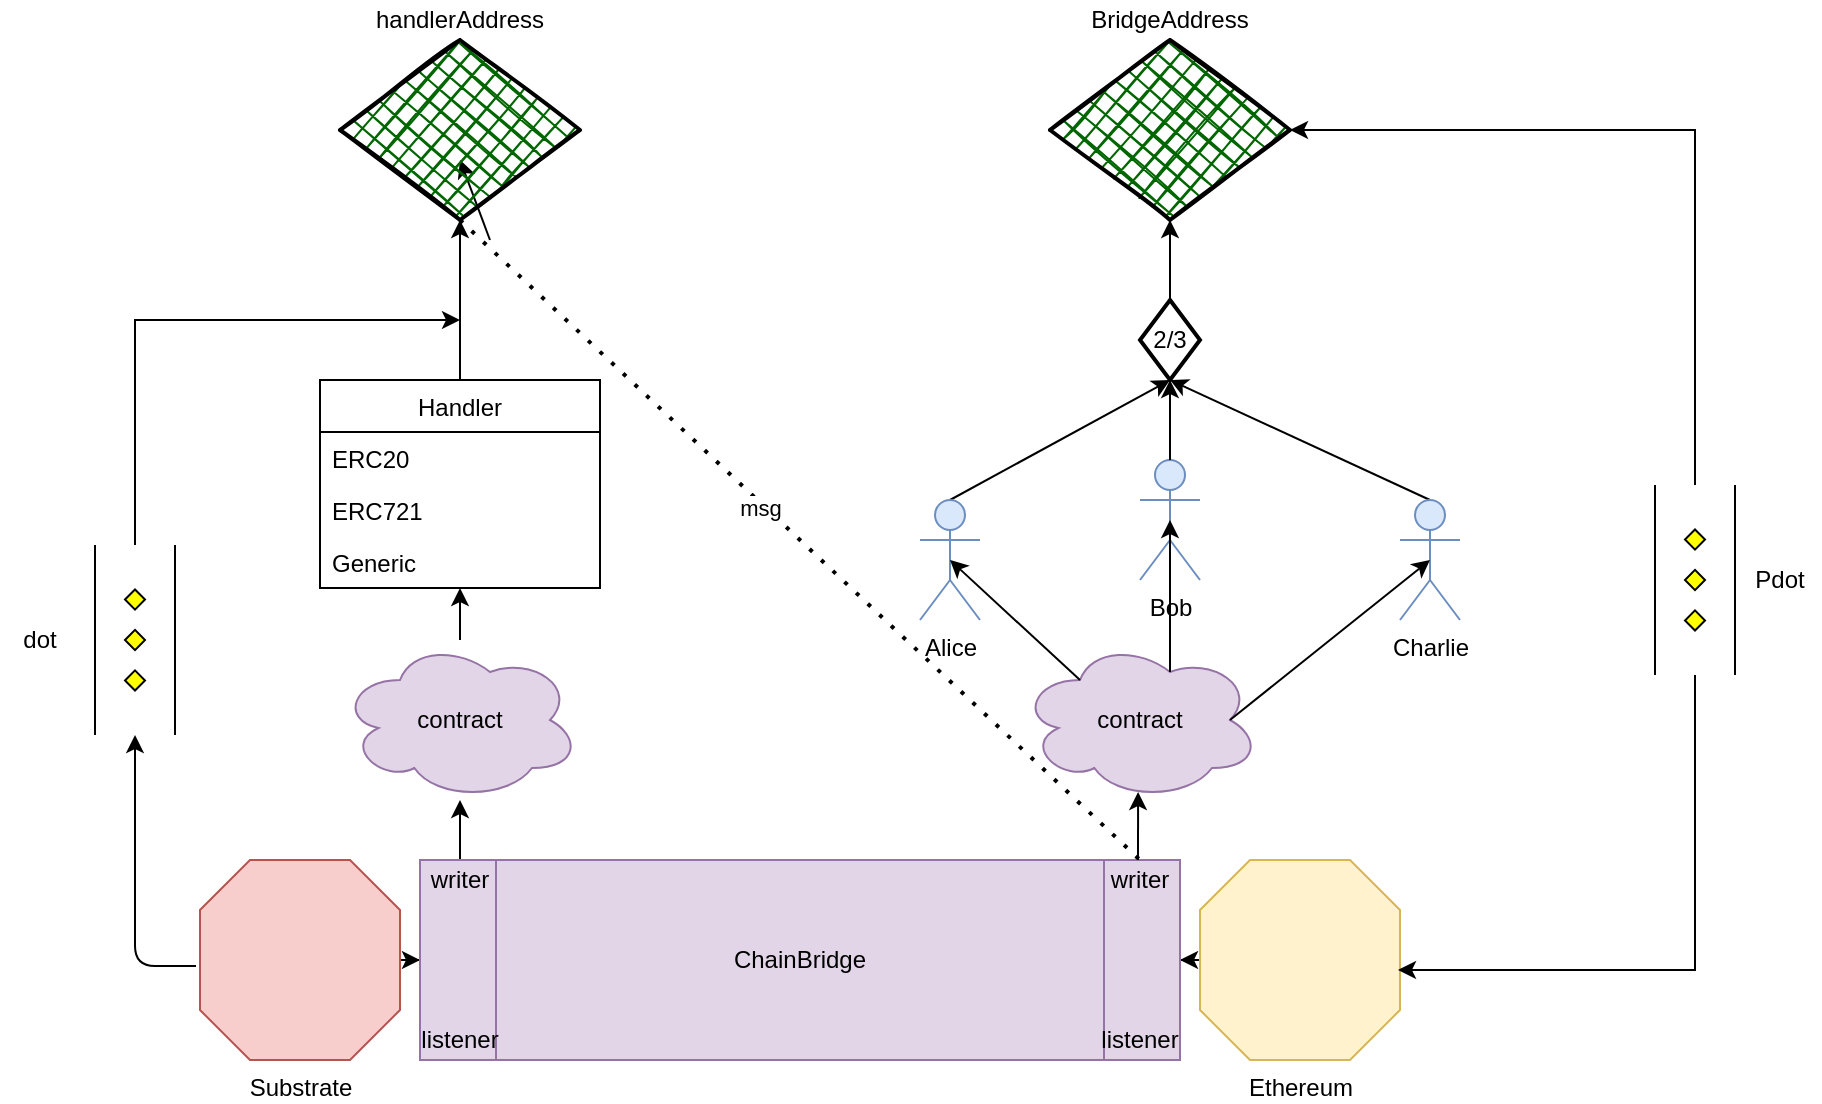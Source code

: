 <mxfile version="14.2.9" type="github">
  <diagram id="FsBnhK845jlbX4Msylgf" name="第 1 页">
    <mxGraphModel dx="1218" dy="1900" grid="1" gridSize="10" guides="1" tooltips="1" connect="1" arrows="1" fold="1" page="1" pageScale="1" pageWidth="827" pageHeight="1169" math="0" shadow="0">
      <root>
        <mxCell id="0" />
        <mxCell id="1" parent="0" />
        <mxCell id="9bFpNnPxpqLzh7gp7WBU-1" value="" style="edgeStyle=orthogonalEdgeStyle;rounded=0;orthogonalLoop=1;jettySize=auto;html=1;" parent="1" source="9bFpNnPxpqLzh7gp7WBU-2" target="9bFpNnPxpqLzh7gp7WBU-6" edge="1">
          <mxGeometry relative="1" as="geometry" />
        </mxCell>
        <mxCell id="9bFpNnPxpqLzh7gp7WBU-2" value="Substrate" style="verticalLabelPosition=bottom;verticalAlign=top;html=1;shape=mxgraph.basic.polygon;polyCoords=[[0.25,0],[0.75,0],[1,0.25],[1,0.75],[0.75,1],[0.25,1],[0,0.75],[0,0.25]];polyline=0;fillColor=#f8cecc;strokeColor=#b85450;" parent="1" vertex="1">
          <mxGeometry x="120" y="350" width="100" height="100" as="geometry" />
        </mxCell>
        <mxCell id="9bFpNnPxpqLzh7gp7WBU-3" value="" style="edgeStyle=orthogonalEdgeStyle;rounded=0;orthogonalLoop=1;jettySize=auto;html=1;" parent="1" source="9bFpNnPxpqLzh7gp7WBU-4" target="9bFpNnPxpqLzh7gp7WBU-6" edge="1">
          <mxGeometry relative="1" as="geometry" />
        </mxCell>
        <mxCell id="9bFpNnPxpqLzh7gp7WBU-4" value="Ethereum" style="verticalLabelPosition=bottom;verticalAlign=top;html=1;shape=mxgraph.basic.polygon;polyCoords=[[0.25,0],[0.75,0],[1,0.25],[1,0.75],[0.75,1],[0.25,1],[0,0.75],[0,0.25]];polyline=0;fillColor=#fff2cc;strokeColor=#d6b656;" parent="1" vertex="1">
          <mxGeometry x="620" y="350" width="100" height="100" as="geometry" />
        </mxCell>
        <mxCell id="9bFpNnPxpqLzh7gp7WBU-5" value="" style="rounded=0;orthogonalLoop=1;jettySize=auto;html=1;exitX=0.5;exitY=1;exitDx=0;exitDy=0;" parent="1" source="9bFpNnPxpqLzh7gp7WBU-7" target="9bFpNnPxpqLzh7gp7WBU-11" edge="1">
          <mxGeometry relative="1" as="geometry" />
        </mxCell>
        <mxCell id="9bFpNnPxpqLzh7gp7WBU-6" value="ChainBridge" style="shape=process;whiteSpace=wrap;html=1;backgroundOutline=1;fillColor=#e1d5e7;strokeColor=#9673a6;" parent="1" vertex="1">
          <mxGeometry x="230" y="350" width="380" height="100" as="geometry" />
        </mxCell>
        <mxCell id="9bFpNnPxpqLzh7gp7WBU-7" value="listener" style="text;html=1;strokeColor=none;fillColor=none;align=center;verticalAlign=middle;whiteSpace=wrap;rounded=0;" parent="1" vertex="1">
          <mxGeometry x="230" y="430" width="40" height="20" as="geometry" />
        </mxCell>
        <mxCell id="9bFpNnPxpqLzh7gp7WBU-8" value="listener" style="text;html=1;strokeColor=none;fillColor=none;align=center;verticalAlign=middle;whiteSpace=wrap;rounded=0;" parent="1" vertex="1">
          <mxGeometry x="570" y="430" width="40" height="20" as="geometry" />
        </mxCell>
        <mxCell id="9bFpNnPxpqLzh7gp7WBU-9" value="writer" style="text;html=1;strokeColor=none;fillColor=none;align=center;verticalAlign=middle;whiteSpace=wrap;rounded=0;" parent="1" vertex="1">
          <mxGeometry x="230" y="350" width="40" height="20" as="geometry" />
        </mxCell>
        <mxCell id="9bFpNnPxpqLzh7gp7WBU-10" value="writer" style="text;html=1;strokeColor=none;fillColor=none;align=center;verticalAlign=middle;whiteSpace=wrap;rounded=0;" parent="1" vertex="1">
          <mxGeometry x="570" y="350" width="40" height="20" as="geometry" />
        </mxCell>
        <mxCell id="9bFpNnPxpqLzh7gp7WBU-39" value="" style="edgeStyle=orthogonalEdgeStyle;rounded=0;orthogonalLoop=1;jettySize=auto;html=1;exitX=0.5;exitY=0;exitDx=0;exitDy=0;" parent="1" source="9bFpNnPxpqLzh7gp7WBU-70" target="9bFpNnPxpqLzh7gp7WBU-32" edge="1">
          <mxGeometry relative="1" as="geometry">
            <mxPoint x="250" y="120" as="sourcePoint" />
          </mxGeometry>
        </mxCell>
        <mxCell id="9bFpNnPxpqLzh7gp7WBU-11" value="contract" style="ellipse;shape=cloud;whiteSpace=wrap;html=1;strokeColor=#9673a6;fillColor=#e1d5e7;" parent="1" vertex="1">
          <mxGeometry x="190" y="240" width="120" height="80" as="geometry" />
        </mxCell>
        <mxCell id="9bFpNnPxpqLzh7gp7WBU-12" value="contract" style="ellipse;shape=cloud;whiteSpace=wrap;html=1;strokeColor=#9673a6;fillColor=#e1d5e7;" parent="1" vertex="1">
          <mxGeometry x="530" y="240" width="120" height="80" as="geometry" />
        </mxCell>
        <mxCell id="9bFpNnPxpqLzh7gp7WBU-13" value="" style="rounded=0;orthogonalLoop=1;jettySize=auto;html=1;entryX=0.492;entryY=0.95;entryDx=0;entryDy=0;entryPerimeter=0;" parent="1" target="9bFpNnPxpqLzh7gp7WBU-12" edge="1">
          <mxGeometry relative="1" as="geometry">
            <mxPoint x="589" y="350" as="sourcePoint" />
            <mxPoint x="589.5" y="260" as="targetPoint" />
          </mxGeometry>
        </mxCell>
        <mxCell id="9bFpNnPxpqLzh7gp7WBU-14" style="edgeStyle=none;rounded=0;orthogonalLoop=1;jettySize=auto;html=1;exitX=0.5;exitY=0;exitDx=0;exitDy=0;exitPerimeter=0;entryX=0.5;entryY=1;entryDx=0;entryDy=0;entryPerimeter=0;" parent="1" edge="1">
          <mxGeometry relative="1" as="geometry">
            <mxPoint x="250" as="targetPoint" />
            <mxPoint x="265" y="40" as="sourcePoint" />
          </mxGeometry>
        </mxCell>
        <mxCell id="9bFpNnPxpqLzh7gp7WBU-17" style="edgeStyle=none;rounded=0;orthogonalLoop=1;jettySize=auto;html=1;exitX=0.5;exitY=0;exitDx=0;exitDy=0;exitPerimeter=0;entryX=0.5;entryY=1;entryDx=0;entryDy=0;entryPerimeter=0;" parent="1" edge="1">
          <mxGeometry relative="1" as="geometry">
            <mxPoint x="398" y="60" as="sourcePoint" />
          </mxGeometry>
        </mxCell>
        <mxCell id="9bFpNnPxpqLzh7gp7WBU-20" style="edgeStyle=none;rounded=0;orthogonalLoop=1;jettySize=auto;html=1;exitX=0.5;exitY=0;exitDx=0;exitDy=0;exitPerimeter=0;entryX=0.5;entryY=1;entryDx=0;entryDy=0;entryPerimeter=0;" parent="1" edge="1">
          <mxGeometry relative="1" as="geometry">
            <mxPoint x="145" y="60" as="sourcePoint" />
          </mxGeometry>
        </mxCell>
        <mxCell id="9bFpNnPxpqLzh7gp7WBU-24" value="Bob" style="shape=umlActor;verticalLabelPosition=bottom;verticalAlign=top;html=1;outlineConnect=0;fillColor=#dae8fc;strokeColor=#6c8ebf;" parent="1" vertex="1">
          <mxGeometry x="590" y="150" width="30" height="60" as="geometry" />
        </mxCell>
        <mxCell id="9bFpNnPxpqLzh7gp7WBU-25" style="edgeStyle=none;rounded=0;orthogonalLoop=1;jettySize=auto;html=1;exitX=0.5;exitY=0;exitDx=0;exitDy=0;exitPerimeter=0;entryX=0.5;entryY=1;entryDx=0;entryDy=0;entryPerimeter=0;" parent="1" source="9bFpNnPxpqLzh7gp7WBU-26" target="9bFpNnPxpqLzh7gp7WBU-37" edge="1">
          <mxGeometry relative="1" as="geometry" />
        </mxCell>
        <mxCell id="9bFpNnPxpqLzh7gp7WBU-26" value="Charlie" style="shape=umlActor;verticalLabelPosition=bottom;verticalAlign=top;html=1;outlineConnect=0;fillColor=#dae8fc;strokeColor=#6c8ebf;" parent="1" vertex="1">
          <mxGeometry x="720" y="170" width="30" height="60" as="geometry" />
        </mxCell>
        <mxCell id="9bFpNnPxpqLzh7gp7WBU-27" style="edgeStyle=none;rounded=0;orthogonalLoop=1;jettySize=auto;html=1;exitX=0.5;exitY=0;exitDx=0;exitDy=0;exitPerimeter=0;entryX=0.5;entryY=1;entryDx=0;entryDy=0;entryPerimeter=0;" parent="1" source="9bFpNnPxpqLzh7gp7WBU-28" target="9bFpNnPxpqLzh7gp7WBU-37" edge="1">
          <mxGeometry relative="1" as="geometry" />
        </mxCell>
        <mxCell id="9bFpNnPxpqLzh7gp7WBU-28" value="Alice" style="shape=umlActor;verticalLabelPosition=bottom;verticalAlign=top;html=1;outlineConnect=0;fillColor=#dae8fc;strokeColor=#6c8ebf;" parent="1" vertex="1">
          <mxGeometry x="480" y="170" width="30" height="60" as="geometry" />
        </mxCell>
        <mxCell id="9bFpNnPxpqLzh7gp7WBU-29" value="" style="endArrow=classic;html=1;exitX=0.25;exitY=0.25;exitDx=0;exitDy=0;exitPerimeter=0;entryX=0.5;entryY=0.5;entryDx=0;entryDy=0;entryPerimeter=0;" parent="1" source="9bFpNnPxpqLzh7gp7WBU-12" target="9bFpNnPxpqLzh7gp7WBU-28" edge="1">
          <mxGeometry width="50" height="50" relative="1" as="geometry">
            <mxPoint x="583" y="180" as="sourcePoint" />
            <mxPoint x="490" y="82" as="targetPoint" />
          </mxGeometry>
        </mxCell>
        <mxCell id="9bFpNnPxpqLzh7gp7WBU-30" value="" style="endArrow=classic;html=1;entryX=0.5;entryY=0.5;entryDx=0;entryDy=0;entryPerimeter=0;exitX=0.625;exitY=0.2;exitDx=0;exitDy=0;exitPerimeter=0;" parent="1" source="9bFpNnPxpqLzh7gp7WBU-12" target="9bFpNnPxpqLzh7gp7WBU-24" edge="1">
          <mxGeometry width="50" height="50" relative="1" as="geometry">
            <mxPoint x="685" y="170" as="sourcePoint" />
            <mxPoint x="620" y="40" as="targetPoint" />
          </mxGeometry>
        </mxCell>
        <mxCell id="9bFpNnPxpqLzh7gp7WBU-31" value="" style="endArrow=classic;html=1;exitX=0.875;exitY=0.5;exitDx=0;exitDy=0;exitPerimeter=0;entryX=0.5;entryY=0.5;entryDx=0;entryDy=0;entryPerimeter=0;" parent="1" source="9bFpNnPxpqLzh7gp7WBU-12" target="9bFpNnPxpqLzh7gp7WBU-26" edge="1">
          <mxGeometry width="50" height="50" relative="1" as="geometry">
            <mxPoint x="660" y="180" as="sourcePoint" />
            <mxPoint x="710" y="130" as="targetPoint" />
          </mxGeometry>
        </mxCell>
        <mxCell id="9bFpNnPxpqLzh7gp7WBU-32" value="" style="rhombus;whiteSpace=wrap;html=1;strokeWidth=2;fillWeight=-1;hachureGap=8;fillStyle=cross-hatch;fillColor=#006600;sketch=1;" parent="1" vertex="1">
          <mxGeometry x="190" y="-60" width="120" height="90" as="geometry" />
        </mxCell>
        <mxCell id="9bFpNnPxpqLzh7gp7WBU-35" value="" style="rhombus;whiteSpace=wrap;html=1;strokeWidth=2;fillWeight=-1;hachureGap=8;fillStyle=cross-hatch;fillColor=#006600;sketch=1;" parent="1" vertex="1">
          <mxGeometry x="545" y="-60" width="120" height="90" as="geometry" />
        </mxCell>
        <mxCell id="9bFpNnPxpqLzh7gp7WBU-36" value="" style="edgeStyle=none;rounded=0;orthogonalLoop=1;jettySize=auto;html=1;" parent="1" source="9bFpNnPxpqLzh7gp7WBU-37" target="9bFpNnPxpqLzh7gp7WBU-35" edge="1">
          <mxGeometry relative="1" as="geometry" />
        </mxCell>
        <mxCell id="9bFpNnPxpqLzh7gp7WBU-37" value="2/3" style="strokeWidth=2;html=1;shape=mxgraph.flowchart.decision;whiteSpace=wrap;" parent="1" vertex="1">
          <mxGeometry x="590" y="70" width="30" height="40" as="geometry" />
        </mxCell>
        <mxCell id="9bFpNnPxpqLzh7gp7WBU-41" style="edgeStyle=none;rounded=0;orthogonalLoop=1;jettySize=auto;html=1;exitX=0.5;exitY=0;exitDx=0;exitDy=0;exitPerimeter=0;" parent="1" source="9bFpNnPxpqLzh7gp7WBU-24" target="9bFpNnPxpqLzh7gp7WBU-37" edge="1">
          <mxGeometry relative="1" as="geometry">
            <mxPoint x="604.941" as="targetPoint" />
            <mxPoint x="605" y="150" as="sourcePoint" />
          </mxGeometry>
        </mxCell>
        <mxCell id="9bFpNnPxpqLzh7gp7WBU-42" value="" style="endArrow=none;dashed=1;html=1;dashPattern=1 3;strokeWidth=2;entryX=0.5;entryY=0;entryDx=0;entryDy=0;exitX=0.5;exitY=1;exitDx=0;exitDy=0;" parent="1" source="9bFpNnPxpqLzh7gp7WBU-32" target="9bFpNnPxpqLzh7gp7WBU-10" edge="1">
          <mxGeometry width="50" height="50" relative="1" as="geometry">
            <mxPoint x="310" y="180" as="sourcePoint" />
            <mxPoint x="360" y="130" as="targetPoint" />
          </mxGeometry>
        </mxCell>
        <mxCell id="9bFpNnPxpqLzh7gp7WBU-46" value="msg" style="edgeLabel;html=1;align=center;verticalAlign=middle;resizable=0;points=[];" parent="9bFpNnPxpqLzh7gp7WBU-42" vertex="1" connectable="0">
          <mxGeometry x="-0.188" y="-2" relative="1" as="geometry">
            <mxPoint x="13.16" y="12.53" as="offset" />
          </mxGeometry>
        </mxCell>
        <mxCell id="9bFpNnPxpqLzh7gp7WBU-43" value="handlerAddress" style="text;html=1;strokeColor=none;fillColor=none;align=center;verticalAlign=middle;whiteSpace=wrap;rounded=0;" parent="1" vertex="1">
          <mxGeometry x="230" y="-80" width="40" height="20" as="geometry" />
        </mxCell>
        <mxCell id="9bFpNnPxpqLzh7gp7WBU-44" value="BridgeAddress" style="text;html=1;strokeColor=none;fillColor=none;align=center;verticalAlign=middle;whiteSpace=wrap;rounded=0;" parent="1" vertex="1">
          <mxGeometry x="585" y="-80" width="40" height="20" as="geometry" />
        </mxCell>
        <mxCell id="9bFpNnPxpqLzh7gp7WBU-48" style="edgeStyle=orthogonalEdgeStyle;rounded=0;orthogonalLoop=1;jettySize=auto;html=1;exitX=0;exitY=0.5;exitDx=0;exitDy=0;exitPerimeter=0;entryX=1;entryY=0.5;entryDx=0;entryDy=0;" parent="1" source="9bFpNnPxpqLzh7gp7WBU-47" target="9bFpNnPxpqLzh7gp7WBU-35" edge="1">
          <mxGeometry relative="1" as="geometry" />
        </mxCell>
        <mxCell id="9bFpNnPxpqLzh7gp7WBU-49" style="edgeStyle=orthogonalEdgeStyle;rounded=0;orthogonalLoop=1;jettySize=auto;html=1;exitX=1;exitY=0.5;exitDx=0;exitDy=0;exitPerimeter=0;entryX=0.99;entryY=0.55;entryDx=0;entryDy=0;entryPerimeter=0;" parent="1" source="9bFpNnPxpqLzh7gp7WBU-47" target="9bFpNnPxpqLzh7gp7WBU-4" edge="1">
          <mxGeometry relative="1" as="geometry" />
        </mxCell>
        <mxCell id="9bFpNnPxpqLzh7gp7WBU-47" value="" style="verticalLabelPosition=bottom;verticalAlign=top;html=1;shape=mxgraph.flowchart.parallel_mode;pointerEvents=1;rotation=90;" parent="1" vertex="1">
          <mxGeometry x="820" y="190" width="95" height="40" as="geometry" />
        </mxCell>
        <mxCell id="9bFpNnPxpqLzh7gp7WBU-74" style="edgeStyle=orthogonalEdgeStyle;rounded=0;orthogonalLoop=1;jettySize=auto;html=1;exitX=1;exitY=0.5;exitDx=0;exitDy=0;exitPerimeter=0;" parent="1" source="9bFpNnPxpqLzh7gp7WBU-50" edge="1">
          <mxGeometry relative="1" as="geometry">
            <mxPoint x="250" y="80" as="targetPoint" />
            <Array as="points">
              <mxPoint x="88" y="80" />
            </Array>
          </mxGeometry>
        </mxCell>
        <mxCell id="9bFpNnPxpqLzh7gp7WBU-50" value="" style="verticalLabelPosition=bottom;verticalAlign=top;html=1;shape=mxgraph.flowchart.parallel_mode;pointerEvents=1;rotation=-90;" parent="1" vertex="1">
          <mxGeometry x="40" y="220" width="95" height="40" as="geometry" />
        </mxCell>
        <mxCell id="9bFpNnPxpqLzh7gp7WBU-52" value="" style="endArrow=classic;html=1;entryX=0;entryY=0.5;entryDx=0;entryDy=0;entryPerimeter=0;exitX=-0.02;exitY=0.53;exitDx=0;exitDy=0;exitPerimeter=0;edgeStyle=orthogonalEdgeStyle;" parent="1" source="9bFpNnPxpqLzh7gp7WBU-2" target="9bFpNnPxpqLzh7gp7WBU-50" edge="1">
          <mxGeometry width="50" height="50" relative="1" as="geometry">
            <mxPoint x="390" y="200" as="sourcePoint" />
            <mxPoint x="440" y="150" as="targetPoint" />
          </mxGeometry>
        </mxCell>
        <mxCell id="9bFpNnPxpqLzh7gp7WBU-55" value="" style="edgeStyle=orthogonalEdgeStyle;rounded=0;orthogonalLoop=1;jettySize=auto;html=1;entryX=0.5;entryY=1;entryDx=0;entryDy=0;entryPerimeter=0;" parent="1" source="9bFpNnPxpqLzh7gp7WBU-11" target="9bFpNnPxpqLzh7gp7WBU-73" edge="1">
          <mxGeometry relative="1" as="geometry">
            <mxPoint x="250" y="240" as="sourcePoint" />
            <mxPoint x="250" y="220" as="targetPoint" />
          </mxGeometry>
        </mxCell>
        <mxCell id="9bFpNnPxpqLzh7gp7WBU-70" value="Handler" style="swimlane;fontStyle=0;childLayout=stackLayout;horizontal=1;startSize=26;fillColor=none;horizontalStack=0;resizeParent=1;resizeParentMax=0;resizeLast=0;collapsible=1;marginBottom=0;" parent="1" vertex="1">
          <mxGeometry x="180" y="110" width="140" height="104" as="geometry" />
        </mxCell>
        <mxCell id="9bFpNnPxpqLzh7gp7WBU-71" value="ERC20" style="text;strokeColor=none;fillColor=none;align=left;verticalAlign=top;spacingLeft=4;spacingRight=4;overflow=hidden;rotatable=0;points=[[0,0.5],[1,0.5]];portConstraint=eastwest;" parent="9bFpNnPxpqLzh7gp7WBU-70" vertex="1">
          <mxGeometry y="26" width="140" height="26" as="geometry" />
        </mxCell>
        <mxCell id="9bFpNnPxpqLzh7gp7WBU-72" value="ERC721" style="text;strokeColor=none;fillColor=none;align=left;verticalAlign=top;spacingLeft=4;spacingRight=4;overflow=hidden;rotatable=0;points=[[0,0.5],[1,0.5]];portConstraint=eastwest;" parent="9bFpNnPxpqLzh7gp7WBU-70" vertex="1">
          <mxGeometry y="52" width="140" height="26" as="geometry" />
        </mxCell>
        <mxCell id="9bFpNnPxpqLzh7gp7WBU-73" value="Generic" style="text;strokeColor=none;fillColor=none;align=left;verticalAlign=top;spacingLeft=4;spacingRight=4;overflow=hidden;rotatable=0;points=[[0,0.5],[1,0.5]];portConstraint=eastwest;" parent="9bFpNnPxpqLzh7gp7WBU-70" vertex="1">
          <mxGeometry y="78" width="140" height="26" as="geometry" />
        </mxCell>
        <mxCell id="9bFpNnPxpqLzh7gp7WBU-76" value="dot" style="text;html=1;strokeColor=none;fillColor=none;align=center;verticalAlign=middle;whiteSpace=wrap;rounded=0;" parent="1" vertex="1">
          <mxGeometry x="20" y="230" width="40" height="20" as="geometry" />
        </mxCell>
        <mxCell id="9bFpNnPxpqLzh7gp7WBU-78" value="Pdot" style="text;html=1;strokeColor=none;fillColor=none;align=center;verticalAlign=middle;whiteSpace=wrap;rounded=0;" parent="1" vertex="1">
          <mxGeometry x="890" y="200" width="40" height="20" as="geometry" />
        </mxCell>
      </root>
    </mxGraphModel>
  </diagram>
</mxfile>
